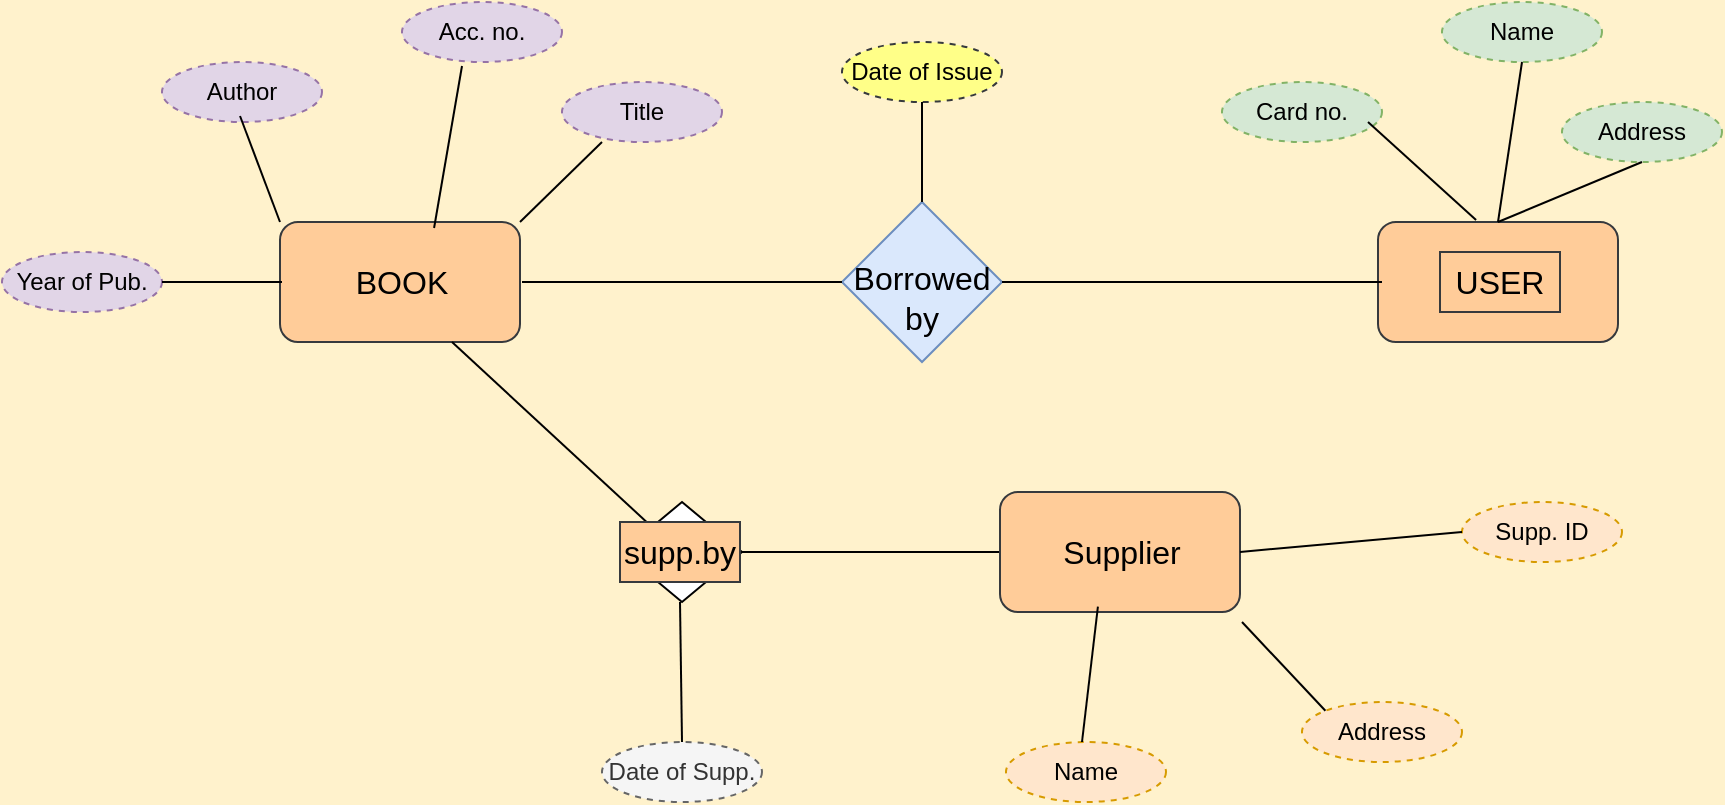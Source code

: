 <mxfile version="26.0.10">
  <diagram id="R2lEEEUBdFMjLlhIrx00" name="Page-1">
    <mxGraphModel dx="1500" dy="605" grid="0" gridSize="10" guides="1" tooltips="1" connect="1" arrows="1" fold="1" page="0" pageScale="1" pageWidth="850" pageHeight="1100" background="#FFF2CC" math="0" shadow="0" extFonts="Permanent Marker^https://fonts.googleapis.com/css?family=Permanent+Marker">
      <root>
        <mxCell id="0" />
        <mxCell id="1" parent="0" />
        <mxCell id="P8gEnFv1B-w37EKTStKA-3" value="" style="rhombus;whiteSpace=wrap;html=1;fillColor=#dae8fc;strokeColor=#6c8ebf;" vertex="1" parent="1">
          <mxGeometry x="320" y="140" width="80" height="80" as="geometry" />
        </mxCell>
        <mxCell id="P8gEnFv1B-w37EKTStKA-4" value="" style="rounded=1;whiteSpace=wrap;html=1;fillColor=#ffcc99;strokeColor=#36393d;" vertex="1" parent="1">
          <mxGeometry x="588" y="150" width="120" height="60" as="geometry" />
        </mxCell>
        <mxCell id="P8gEnFv1B-w37EKTStKA-5" value="" style="rounded=1;whiteSpace=wrap;html=1;fillColor=#ffcc99;strokeColor=#36393d;" vertex="1" parent="1">
          <mxGeometry x="39" y="150" width="120" height="60" as="geometry" />
        </mxCell>
        <mxCell id="P8gEnFv1B-w37EKTStKA-11" value="" style="line;strokeWidth=1;rotatable=0;dashed=0;labelPosition=right;align=left;verticalAlign=middle;spacingTop=0;spacingLeft=6;points=[];portConstraint=eastwest;" vertex="1" parent="1">
          <mxGeometry x="160" y="175" width="160" height="10" as="geometry" />
        </mxCell>
        <mxCell id="P8gEnFv1B-w37EKTStKA-14" value="" style="line;strokeWidth=1;rotatable=0;dashed=0;labelPosition=right;align=left;verticalAlign=middle;spacingTop=0;spacingLeft=6;points=[];portConstraint=eastwest;" vertex="1" parent="1">
          <mxGeometry x="400" y="175" width="190" height="10" as="geometry" />
        </mxCell>
        <mxCell id="P8gEnFv1B-w37EKTStKA-16" value="" style="rhombus;whiteSpace=wrap;html=1;" vertex="1" parent="1">
          <mxGeometry x="210" y="290" width="60" height="50" as="geometry" />
        </mxCell>
        <mxCell id="P8gEnFv1B-w37EKTStKA-17" value="" style="endArrow=none;html=1;rounded=0;fontSize=12;startSize=8;endSize=8;curved=1;exitX=0;exitY=0;exitDx=0;exitDy=0;" edge="1" parent="1" source="P8gEnFv1B-w37EKTStKA-16">
          <mxGeometry width="50" height="50" relative="1" as="geometry">
            <mxPoint x="75" y="260" as="sourcePoint" />
            <mxPoint x="125" y="210" as="targetPoint" />
          </mxGeometry>
        </mxCell>
        <mxCell id="P8gEnFv1B-w37EKTStKA-19" value="" style="endArrow=none;html=1;rounded=0;fontSize=12;startSize=8;endSize=8;curved=1;exitX=1;exitY=0.5;exitDx=0;exitDy=0;" edge="1" parent="1" source="P8gEnFv1B-w37EKTStKA-16">
          <mxGeometry width="50" height="50" relative="1" as="geometry">
            <mxPoint x="280" y="320" as="sourcePoint" />
            <mxPoint x="400" y="315" as="targetPoint" />
          </mxGeometry>
        </mxCell>
        <mxCell id="P8gEnFv1B-w37EKTStKA-20" value="" style="rounded=1;whiteSpace=wrap;html=1;fillColor=#ffcc99;strokeColor=#36393d;" vertex="1" parent="1">
          <mxGeometry x="399" y="285" width="120" height="60" as="geometry" />
        </mxCell>
        <mxCell id="P8gEnFv1B-w37EKTStKA-21" value="BOOK" style="text;strokeColor=none;fillColor=none;html=1;align=center;verticalAlign=middle;whiteSpace=wrap;rounded=0;fontSize=16;" vertex="1" parent="1">
          <mxGeometry x="70" y="165" width="60" height="30" as="geometry" />
        </mxCell>
        <mxCell id="P8gEnFv1B-w37EKTStKA-22" value="USER" style="text;strokeColor=#36393d;fillColor=#ffcc99;html=1;align=center;verticalAlign=middle;whiteSpace=wrap;rounded=0;fontSize=16;" vertex="1" parent="1">
          <mxGeometry x="619" y="165" width="60" height="30" as="geometry" />
        </mxCell>
        <mxCell id="P8gEnFv1B-w37EKTStKA-23" value="Borrowed by" style="text;strokeColor=none;fillColor=none;html=1;align=center;verticalAlign=middle;whiteSpace=wrap;rounded=0;fontSize=16;" vertex="1" parent="1">
          <mxGeometry x="345" y="180" width="30" height="15" as="geometry" />
        </mxCell>
        <mxCell id="P8gEnFv1B-w37EKTStKA-24" value="supp.by" style="text;strokeColor=#36393d;fillColor=#ffcc99;html=1;align=center;verticalAlign=middle;whiteSpace=wrap;rounded=0;fontSize=16;" vertex="1" parent="1">
          <mxGeometry x="209" y="300" width="60" height="30" as="geometry" />
        </mxCell>
        <mxCell id="P8gEnFv1B-w37EKTStKA-25" value="Supplier" style="text;strokeColor=none;fillColor=none;html=1;align=center;verticalAlign=middle;whiteSpace=wrap;rounded=0;fontSize=16;" vertex="1" parent="1">
          <mxGeometry x="430" y="300" width="60" height="30" as="geometry" />
        </mxCell>
        <mxCell id="P8gEnFv1B-w37EKTStKA-26" value="&lt;div style=&quot;text-align: center;&quot;&gt;&lt;span style=&quot;text-align: start; background-color: transparent;&quot;&gt;Acc. no.&lt;/span&gt;&lt;span style=&quot;color: light-dark(rgba(0, 0, 0, 0), rgb(237, 237, 237)); font-family: monospace; font-size: 0px; text-align: start; text-wrap-mode: nowrap; background-color: transparent;&quot;&gt;%3CmxGraphModel%3E%3Croot%3E%3CmxCell%20id%3D%220%22%2F%3E%3CmxCell%20id%3D%221%22%20parent%3D%220%22%2F%3E%3CmxCell%20id%3D%222%22%20value%3D%22%22%20style%3D%22line%3BstrokeWidth%3D1%3Brotatable%3D0%3Bdashed%3D0%3BlabelPosition%3Dright%3Balign%3Dleft%3BverticalAlign%3Dmiddle%3BspacingTop%3D0%3BspacingLeft%3D6%3Bpoints%3D%5B%5D%3BportConstraint%3Deastwest%3B%22%20vertex%3D%221%22%20parent%3D%221%22%3E%3CmxGeometry%20x%3D%22160%22%20y%3D%22175%22%20width%3D%22160%22%20height%3D%2210%22%20as%3D%22geometry%22%2F%3E%3C%2FmxCell%3E%3C%2Froot%3E%3C%2FmxGraphModel%&lt;/span&gt;&lt;/div&gt;" style="ellipse;whiteSpace=wrap;html=1;align=center;dashed=1;fillColor=#e1d5e7;strokeColor=#9673a6;" vertex="1" parent="1">
          <mxGeometry x="100" y="40" width="80" height="30" as="geometry" />
        </mxCell>
        <mxCell id="P8gEnFv1B-w37EKTStKA-27" value="Year of Pub." style="ellipse;whiteSpace=wrap;html=1;align=center;dashed=1;fillColor=#e1d5e7;strokeColor=#9673a6;" vertex="1" parent="1">
          <mxGeometry x="-100" y="165" width="80" height="30" as="geometry" />
        </mxCell>
        <mxCell id="P8gEnFv1B-w37EKTStKA-28" value="Title" style="ellipse;whiteSpace=wrap;html=1;align=center;dashed=1;fillColor=#e1d5e7;strokeColor=#9673a6;" vertex="1" parent="1">
          <mxGeometry x="180" y="80" width="80" height="30" as="geometry" />
        </mxCell>
        <mxCell id="P8gEnFv1B-w37EKTStKA-29" value="Author" style="ellipse;whiteSpace=wrap;html=1;align=center;dashed=1;fillColor=#e1d5e7;strokeColor=#9673a6;" vertex="1" parent="1">
          <mxGeometry x="-20" y="70" width="80" height="30" as="geometry" />
        </mxCell>
        <mxCell id="P8gEnFv1B-w37EKTStKA-30" value="Date of Supp." style="ellipse;whiteSpace=wrap;html=1;align=center;dashed=1;fillColor=#f5f5f5;fontColor=#333333;strokeColor=#666666;" vertex="1" parent="1">
          <mxGeometry x="200" y="410" width="80" height="30" as="geometry" />
        </mxCell>
        <mxCell id="P8gEnFv1B-w37EKTStKA-31" value="Date of Issue" style="ellipse;whiteSpace=wrap;html=1;align=center;dashed=1;fillColor=#ffff88;strokeColor=#36393d;" vertex="1" parent="1">
          <mxGeometry x="320" y="60" width="80" height="30" as="geometry" />
        </mxCell>
        <mxCell id="P8gEnFv1B-w37EKTStKA-32" value="Supp. ID" style="ellipse;whiteSpace=wrap;html=1;align=center;dashed=1;fillColor=#ffe6cc;strokeColor=#d79b00;" vertex="1" parent="1">
          <mxGeometry x="630" y="290" width="80" height="30" as="geometry" />
        </mxCell>
        <mxCell id="P8gEnFv1B-w37EKTStKA-33" value="Address" style="ellipse;whiteSpace=wrap;html=1;align=center;dashed=1;fillColor=#ffe6cc;strokeColor=#d79b00;" vertex="1" parent="1">
          <mxGeometry x="550" y="390" width="80" height="30" as="geometry" />
        </mxCell>
        <mxCell id="P8gEnFv1B-w37EKTStKA-34" value="Name" style="ellipse;whiteSpace=wrap;html=1;align=center;dashed=1;fillColor=#ffe6cc;strokeColor=#d79b00;" vertex="1" parent="1">
          <mxGeometry x="402" y="410" width="80" height="30" as="geometry" />
        </mxCell>
        <mxCell id="P8gEnFv1B-w37EKTStKA-35" value="Address" style="ellipse;whiteSpace=wrap;html=1;align=center;dashed=1;fillColor=#d5e8d4;strokeColor=#82b366;" vertex="1" parent="1">
          <mxGeometry x="680" y="90" width="80" height="30" as="geometry" />
        </mxCell>
        <mxCell id="P8gEnFv1B-w37EKTStKA-36" value="Name" style="ellipse;whiteSpace=wrap;html=1;align=center;dashed=1;fillColor=#d5e8d4;strokeColor=#82b366;" vertex="1" parent="1">
          <mxGeometry x="620" y="40" width="80" height="30" as="geometry" />
        </mxCell>
        <mxCell id="P8gEnFv1B-w37EKTStKA-37" value="Card no." style="ellipse;whiteSpace=wrap;html=1;align=center;dashed=1;fillColor=#d5e8d4;strokeColor=#82b366;" vertex="1" parent="1">
          <mxGeometry x="510" y="80" width="80" height="30" as="geometry" />
        </mxCell>
        <mxCell id="P8gEnFv1B-w37EKTStKA-40" value="" style="endArrow=none;html=1;rounded=0;fontSize=12;startSize=8;endSize=8;curved=1;exitX=0.5;exitY=0;exitDx=0;exitDy=0;" edge="1" parent="1" source="P8gEnFv1B-w37EKTStKA-4">
          <mxGeometry width="50" height="50" relative="1" as="geometry">
            <mxPoint x="610" y="120" as="sourcePoint" />
            <mxPoint x="660" y="70" as="targetPoint" />
            <Array as="points" />
          </mxGeometry>
        </mxCell>
        <mxCell id="P8gEnFv1B-w37EKTStKA-41" value="" style="endArrow=none;html=1;rounded=0;fontSize=12;startSize=8;endSize=8;curved=1;exitX=0.367;exitY=-0.017;exitDx=0;exitDy=0;exitPerimeter=0;" edge="1" parent="1">
          <mxGeometry width="50" height="50" relative="1" as="geometry">
            <mxPoint x="637.04" y="148.98" as="sourcePoint" />
            <mxPoint x="583" y="100" as="targetPoint" />
          </mxGeometry>
        </mxCell>
        <mxCell id="P8gEnFv1B-w37EKTStKA-42" value="" style="endArrow=none;html=1;rounded=0;fontSize=12;startSize=8;endSize=8;curved=1;exitX=0.5;exitY=0;exitDx=0;exitDy=0;entryX=0.5;entryY=1;entryDx=0;entryDy=0;" edge="1" parent="1" source="P8gEnFv1B-w37EKTStKA-4" target="P8gEnFv1B-w37EKTStKA-35">
          <mxGeometry width="50" height="50" relative="1" as="geometry">
            <mxPoint x="660" y="160" as="sourcePoint" />
            <mxPoint x="670" y="80" as="targetPoint" />
            <Array as="points" />
          </mxGeometry>
        </mxCell>
        <mxCell id="P8gEnFv1B-w37EKTStKA-43" value="" style="endArrow=none;html=1;rounded=0;fontSize=12;startSize=8;endSize=8;curved=1;exitX=1;exitY=0.5;exitDx=0;exitDy=0;entryX=0;entryY=0.5;entryDx=0;entryDy=0;" edge="1" parent="1" source="P8gEnFv1B-w37EKTStKA-20" target="P8gEnFv1B-w37EKTStKA-32">
          <mxGeometry width="50" height="50" relative="1" as="geometry">
            <mxPoint x="560" y="330" as="sourcePoint" />
            <mxPoint x="570" y="250" as="targetPoint" />
            <Array as="points" />
          </mxGeometry>
        </mxCell>
        <mxCell id="P8gEnFv1B-w37EKTStKA-44" value="" style="endArrow=none;html=1;rounded=0;fontSize=12;startSize=8;endSize=8;curved=1;exitX=0;exitY=0;exitDx=0;exitDy=0;" edge="1" parent="1" source="P8gEnFv1B-w37EKTStKA-33">
          <mxGeometry width="50" height="50" relative="1" as="geometry">
            <mxPoint x="500" y="420" as="sourcePoint" />
            <mxPoint x="520" y="350" as="targetPoint" />
            <Array as="points" />
          </mxGeometry>
        </mxCell>
        <mxCell id="P8gEnFv1B-w37EKTStKA-45" value="" style="endArrow=none;html=1;rounded=0;fontSize=12;startSize=8;endSize=8;curved=1;exitX=0.5;exitY=0;exitDx=0;exitDy=0;entryX=0.408;entryY=0.956;entryDx=0;entryDy=0;entryPerimeter=0;" edge="1" parent="1" target="P8gEnFv1B-w37EKTStKA-20">
          <mxGeometry width="50" height="50" relative="1" as="geometry">
            <mxPoint x="440" y="410" as="sourcePoint" />
            <mxPoint x="450" y="360" as="targetPoint" />
            <Array as="points" />
          </mxGeometry>
        </mxCell>
        <mxCell id="P8gEnFv1B-w37EKTStKA-46" value="" style="endArrow=none;html=1;rounded=0;fontSize=12;startSize=8;endSize=8;curved=1;exitX=0.5;exitY=0;exitDx=0;exitDy=0;entryX=0.408;entryY=0.956;entryDx=0;entryDy=0;entryPerimeter=0;" edge="1" parent="1" source="P8gEnFv1B-w37EKTStKA-30">
          <mxGeometry width="50" height="50" relative="1" as="geometry">
            <mxPoint x="230" y="408" as="sourcePoint" />
            <mxPoint x="239" y="340" as="targetPoint" />
            <Array as="points" />
          </mxGeometry>
        </mxCell>
        <mxCell id="P8gEnFv1B-w37EKTStKA-47" value="" style="endArrow=none;html=1;rounded=0;fontSize=12;startSize=8;endSize=8;curved=1;exitX=0;exitY=0;exitDx=0;exitDy=0;entryX=0.408;entryY=0.956;entryDx=0;entryDy=0;entryPerimeter=0;" edge="1" parent="1" source="P8gEnFv1B-w37EKTStKA-5">
          <mxGeometry width="50" height="50" relative="1" as="geometry">
            <mxPoint x="10" y="165" as="sourcePoint" />
            <mxPoint x="19" y="97" as="targetPoint" />
            <Array as="points" />
          </mxGeometry>
        </mxCell>
        <mxCell id="P8gEnFv1B-w37EKTStKA-48" value="" style="endArrow=none;html=1;rounded=0;fontSize=12;startSize=8;endSize=8;curved=1;exitX=1;exitY=0.5;exitDx=0;exitDy=0;entryX=0.408;entryY=0.956;entryDx=0;entryDy=0;entryPerimeter=0;" edge="1" parent="1" source="P8gEnFv1B-w37EKTStKA-27">
          <mxGeometry width="50" height="50" relative="1" as="geometry">
            <mxPoint x="31" y="248" as="sourcePoint" />
            <mxPoint x="40" y="180" as="targetPoint" />
            <Array as="points" />
          </mxGeometry>
        </mxCell>
        <mxCell id="P8gEnFv1B-w37EKTStKA-50" value="" style="endArrow=none;html=1;rounded=0;fontSize=12;startSize=8;endSize=8;curved=1;exitX=0.642;exitY=0.05;exitDx=0;exitDy=0;entryX=0.408;entryY=0.956;entryDx=0;entryDy=0;entryPerimeter=0;exitPerimeter=0;" edge="1" parent="1" source="P8gEnFv1B-w37EKTStKA-5">
          <mxGeometry width="50" height="50" relative="1" as="geometry">
            <mxPoint x="121" y="140" as="sourcePoint" />
            <mxPoint x="130" y="72" as="targetPoint" />
            <Array as="points" />
          </mxGeometry>
        </mxCell>
        <mxCell id="P8gEnFv1B-w37EKTStKA-51" value="" style="endArrow=none;html=1;rounded=0;fontSize=12;startSize=8;endSize=8;curved=1;exitX=1;exitY=0;exitDx=0;exitDy=0;entryX=0.408;entryY=0.956;entryDx=0;entryDy=0;entryPerimeter=0;" edge="1" parent="1" source="P8gEnFv1B-w37EKTStKA-5">
          <mxGeometry width="50" height="50" relative="1" as="geometry">
            <mxPoint x="187" y="191" as="sourcePoint" />
            <mxPoint x="200" y="110" as="targetPoint" />
            <Array as="points" />
          </mxGeometry>
        </mxCell>
        <mxCell id="P8gEnFv1B-w37EKTStKA-52" value="" style="endArrow=none;html=1;rounded=0;fontSize=12;startSize=8;endSize=8;curved=1;exitX=0.5;exitY=0;exitDx=0;exitDy=0;entryX=0.5;entryY=1;entryDx=0;entryDy=0;" edge="1" parent="1" source="P8gEnFv1B-w37EKTStKA-3" target="P8gEnFv1B-w37EKTStKA-31">
          <mxGeometry width="50" height="50" relative="1" as="geometry">
            <mxPoint x="170" y="160" as="sourcePoint" />
            <mxPoint x="210" y="120" as="targetPoint" />
            <Array as="points" />
          </mxGeometry>
        </mxCell>
      </root>
    </mxGraphModel>
  </diagram>
</mxfile>
